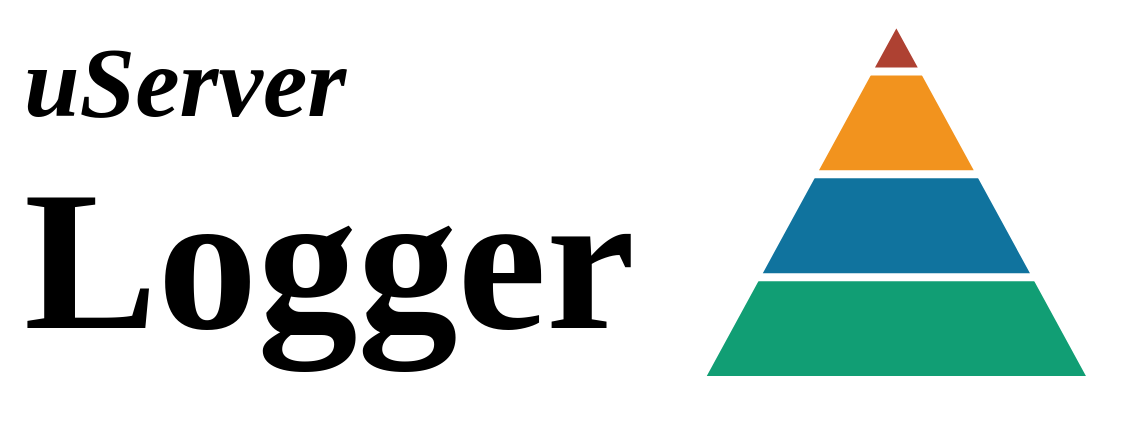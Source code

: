 <mxfile version="17.4.5" type="device"><diagram id="cYpxv2lhuToqMUiwA409" name="Page-1"><mxGraphModel dx="1422" dy="726" grid="1" gridSize="10" guides="1" tooltips="1" connect="1" arrows="1" fold="1" page="1" pageScale="1" pageWidth="827" pageHeight="1169" math="0" shadow="0"><root><mxCell id="0"/><mxCell id="1" parent="0"/><mxCell id="onqEftsCi4f9qiSgaK5x-1" value="uServer" style="text;html=1;strokeColor=none;fillColor=none;align=left;verticalAlign=middle;whiteSpace=wrap;rounded=0;fontStyle=3;fontFamily=Work Sans;fontSource=https%3A%2F%2Ffonts.googleapis.com%2Fcss%3Ffamily%3DWork%2BSans;fontSize=50;" parent="1" vertex="1"><mxGeometry x="140" y="430" width="330" height="60" as="geometry"/></mxCell><mxCell id="onqEftsCi4f9qiSgaK5x-5" value="Logger" style="text;html=1;strokeColor=none;fillColor=none;align=left;verticalAlign=middle;whiteSpace=wrap;rounded=0;fontStyle=1;fontFamily=Work Sans;fontSource=https%3A%2F%2Ffonts.googleapis.com%2Fcss%3Ffamily%3DWork%2BSans;fontSize=100;" parent="1" vertex="1"><mxGeometry x="140" y="500" width="330" height="100" as="geometry"/></mxCell><mxCell id="onqEftsCi4f9qiSgaK5x-10" value="" style="group" parent="1" vertex="1" connectable="0"><mxGeometry x="480" y="430" width="220" height="200" as="geometry"/></mxCell><mxCell id="onqEftsCi4f9qiSgaK5x-6" value="" style="triangle;direction=north;strokeWidth=4;html=1;fillColor=#119E74;strokeColor=#ffffff;shadow=0;fontSize=10;fontColor=#FFFFFF;align=center;fontStyle=0;whiteSpace=wrap;spacing=10;" parent="onqEftsCi4f9qiSgaK5x-10" vertex="1"><mxGeometry width="196.36" height="180" as="geometry"/></mxCell><mxCell id="onqEftsCi4f9qiSgaK5x-7" value="" style="triangle;direction=north;strokeWidth=4;html=1;fillColor=#10739E;strokeColor=#ffffff;shadow=0;fontSize=10;fontColor=#FFFFFF;align=center;fontStyle=0;whiteSpace=wrap;spacing=10;" parent="onqEftsCi4f9qiSgaK5x-10" vertex="1"><mxGeometry x="28.051" width="140.257" height="128.571" as="geometry"/></mxCell><mxCell id="onqEftsCi4f9qiSgaK5x-8" value="" style="triangle;direction=north;strokeWidth=4;html=1;fillColor=#F2931E;strokeColor=#ffffff;shadow=0;fontSize=10;fontColor=#FFFFFF;align=center;fontStyle=0;whiteSpace=wrap;spacing=10;" parent="onqEftsCi4f9qiSgaK5x-10" vertex="1"><mxGeometry x="56.103" width="84.154" height="77.143" as="geometry"/></mxCell><mxCell id="onqEftsCi4f9qiSgaK5x-9" value="" style="triangle;direction=north;strokeWidth=4;html=1;fillColor=#AE4132;strokeColor=#ffffff;shadow=0;fontSize=10;fontColor=#FFFFFF;align=center;fontStyle=0;whiteSpace=wrap;spacing=10;" parent="onqEftsCi4f9qiSgaK5x-10" vertex="1"><mxGeometry x="84.154" width="28.051" height="25.714" as="geometry"/></mxCell><mxCell id="onqEftsCi4f9qiSgaK5x-11" value="" style="verticalLabelPosition=bottom;verticalAlign=top;html=1;shape=mxgraph.basic.rect;fillColor2=none;strokeWidth=1;size=20;indent=5;fontFamily=Work Sans;fontSource=https%3A%2F%2Ffonts.googleapis.com%2Fcss%3Ffamily%3DWork%2BSans;fontSize=50;fillColor=none;strokeColor=none;" parent="1" vertex="1"><mxGeometry x="130" y="420" width="560" height="200" as="geometry"/></mxCell></root></mxGraphModel></diagram></mxfile>